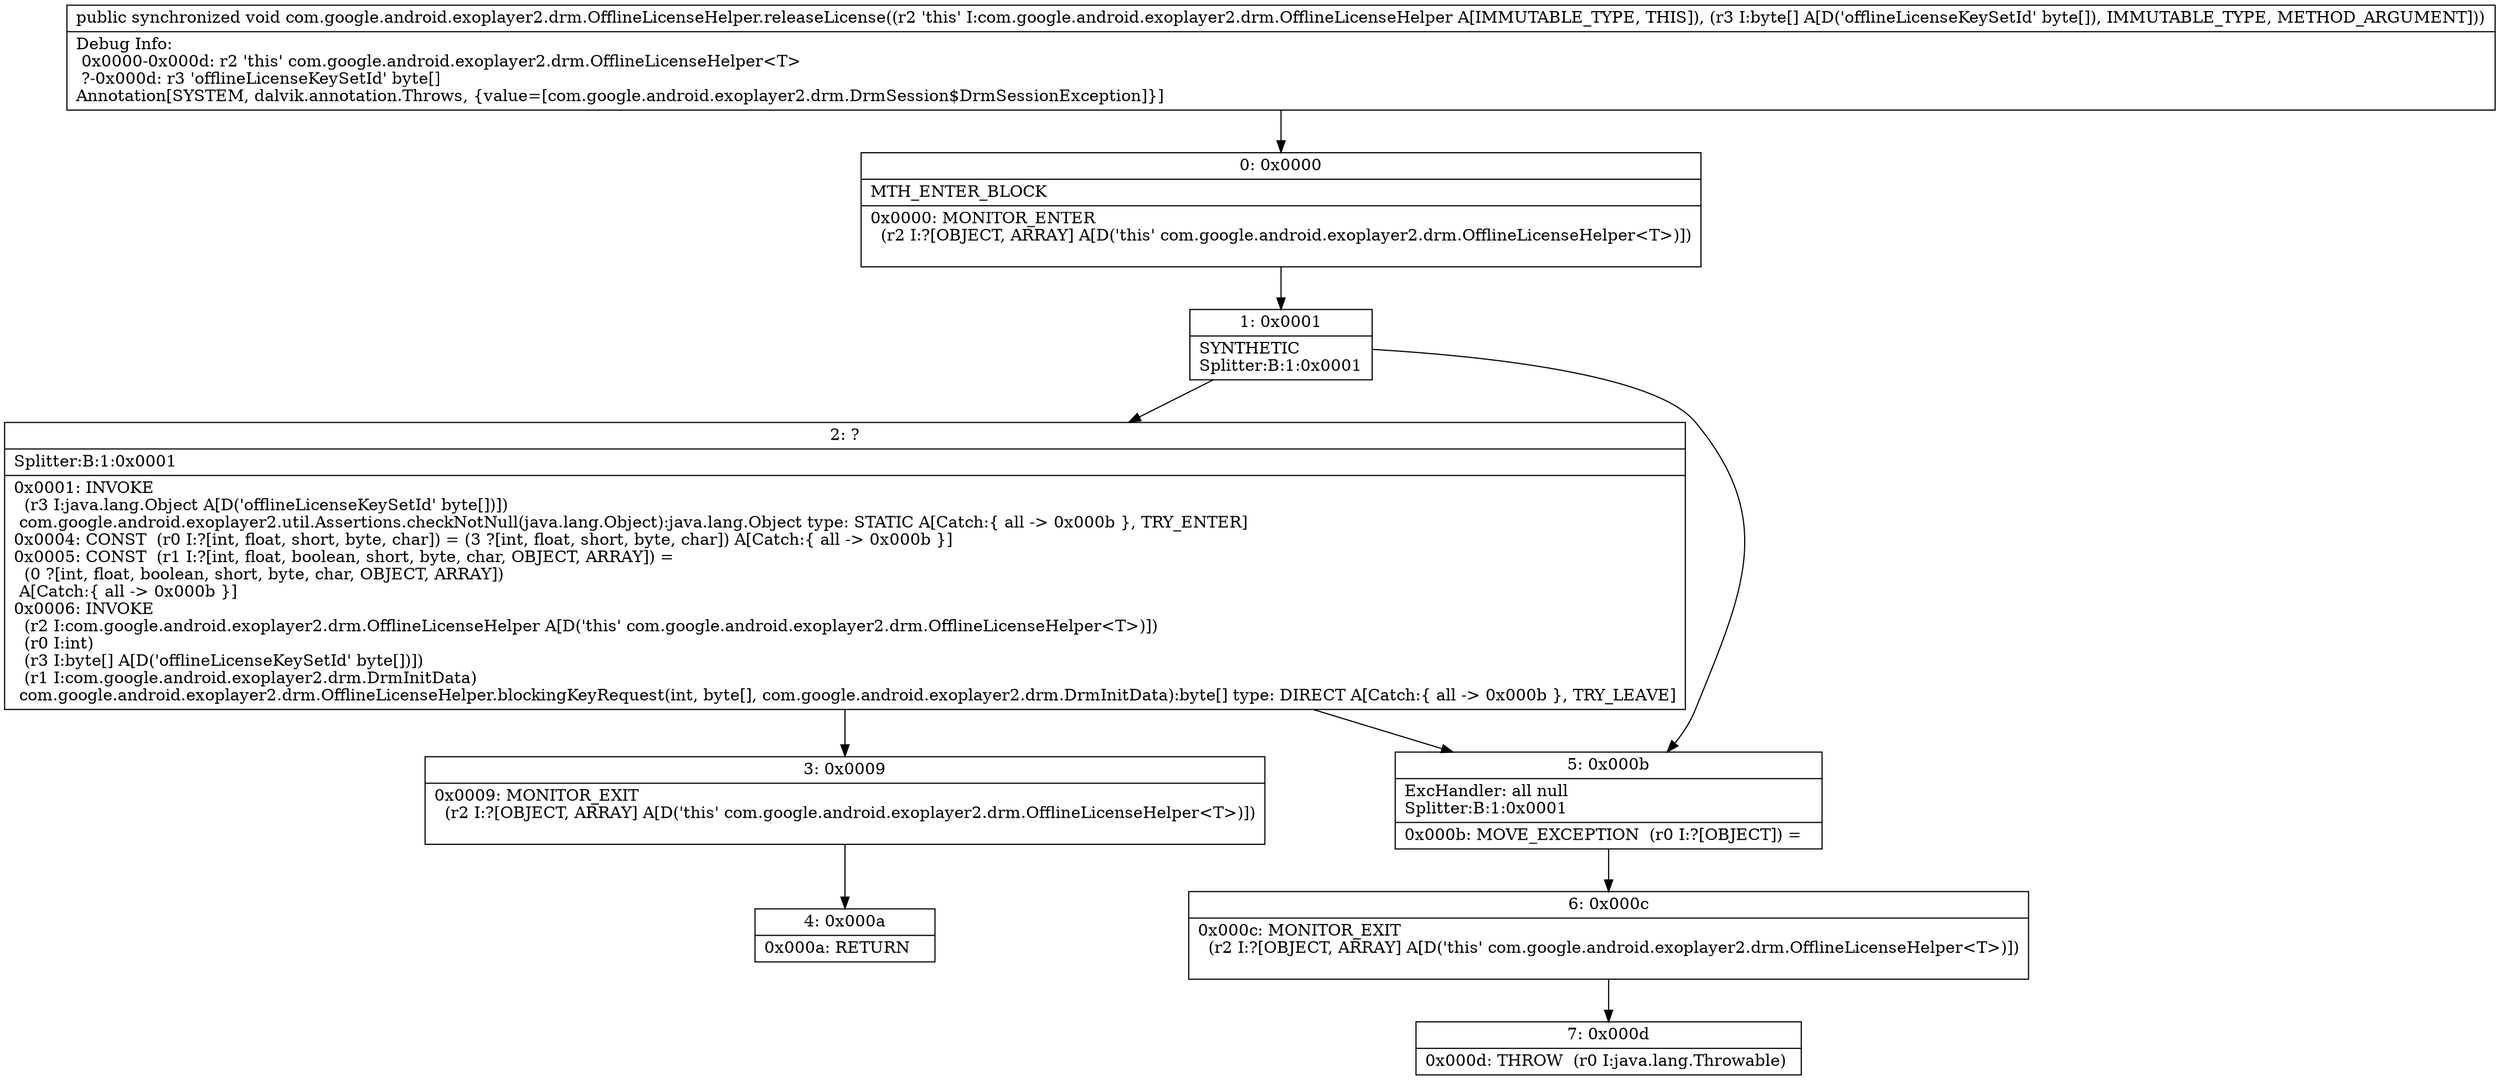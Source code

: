 digraph "CFG forcom.google.android.exoplayer2.drm.OfflineLicenseHelper.releaseLicense([B)V" {
Node_0 [shape=record,label="{0\:\ 0x0000|MTH_ENTER_BLOCK\l|0x0000: MONITOR_ENTER  \l  (r2 I:?[OBJECT, ARRAY] A[D('this' com.google.android.exoplayer2.drm.OfflineLicenseHelper\<T\>)])\l \l}"];
Node_1 [shape=record,label="{1\:\ 0x0001|SYNTHETIC\lSplitter:B:1:0x0001\l}"];
Node_2 [shape=record,label="{2\:\ ?|Splitter:B:1:0x0001\l|0x0001: INVOKE  \l  (r3 I:java.lang.Object A[D('offlineLicenseKeySetId' byte[])])\l com.google.android.exoplayer2.util.Assertions.checkNotNull(java.lang.Object):java.lang.Object type: STATIC A[Catch:\{ all \-\> 0x000b \}, TRY_ENTER]\l0x0004: CONST  (r0 I:?[int, float, short, byte, char]) = (3 ?[int, float, short, byte, char]) A[Catch:\{ all \-\> 0x000b \}]\l0x0005: CONST  (r1 I:?[int, float, boolean, short, byte, char, OBJECT, ARRAY]) = \l  (0 ?[int, float, boolean, short, byte, char, OBJECT, ARRAY])\l A[Catch:\{ all \-\> 0x000b \}]\l0x0006: INVOKE  \l  (r2 I:com.google.android.exoplayer2.drm.OfflineLicenseHelper A[D('this' com.google.android.exoplayer2.drm.OfflineLicenseHelper\<T\>)])\l  (r0 I:int)\l  (r3 I:byte[] A[D('offlineLicenseKeySetId' byte[])])\l  (r1 I:com.google.android.exoplayer2.drm.DrmInitData)\l com.google.android.exoplayer2.drm.OfflineLicenseHelper.blockingKeyRequest(int, byte[], com.google.android.exoplayer2.drm.DrmInitData):byte[] type: DIRECT A[Catch:\{ all \-\> 0x000b \}, TRY_LEAVE]\l}"];
Node_3 [shape=record,label="{3\:\ 0x0009|0x0009: MONITOR_EXIT  \l  (r2 I:?[OBJECT, ARRAY] A[D('this' com.google.android.exoplayer2.drm.OfflineLicenseHelper\<T\>)])\l \l}"];
Node_4 [shape=record,label="{4\:\ 0x000a|0x000a: RETURN   \l}"];
Node_5 [shape=record,label="{5\:\ 0x000b|ExcHandler: all null\lSplitter:B:1:0x0001\l|0x000b: MOVE_EXCEPTION  (r0 I:?[OBJECT]) =  \l}"];
Node_6 [shape=record,label="{6\:\ 0x000c|0x000c: MONITOR_EXIT  \l  (r2 I:?[OBJECT, ARRAY] A[D('this' com.google.android.exoplayer2.drm.OfflineLicenseHelper\<T\>)])\l \l}"];
Node_7 [shape=record,label="{7\:\ 0x000d|0x000d: THROW  (r0 I:java.lang.Throwable) \l}"];
MethodNode[shape=record,label="{public synchronized void com.google.android.exoplayer2.drm.OfflineLicenseHelper.releaseLicense((r2 'this' I:com.google.android.exoplayer2.drm.OfflineLicenseHelper A[IMMUTABLE_TYPE, THIS]), (r3 I:byte[] A[D('offlineLicenseKeySetId' byte[]), IMMUTABLE_TYPE, METHOD_ARGUMENT]))  | Debug Info:\l  0x0000\-0x000d: r2 'this' com.google.android.exoplayer2.drm.OfflineLicenseHelper\<T\>\l  ?\-0x000d: r3 'offlineLicenseKeySetId' byte[]\lAnnotation[SYSTEM, dalvik.annotation.Throws, \{value=[com.google.android.exoplayer2.drm.DrmSession$DrmSessionException]\}]\l}"];
MethodNode -> Node_0;
Node_0 -> Node_1;
Node_1 -> Node_2;
Node_1 -> Node_5;
Node_2 -> Node_3;
Node_2 -> Node_5;
Node_3 -> Node_4;
Node_5 -> Node_6;
Node_6 -> Node_7;
}


